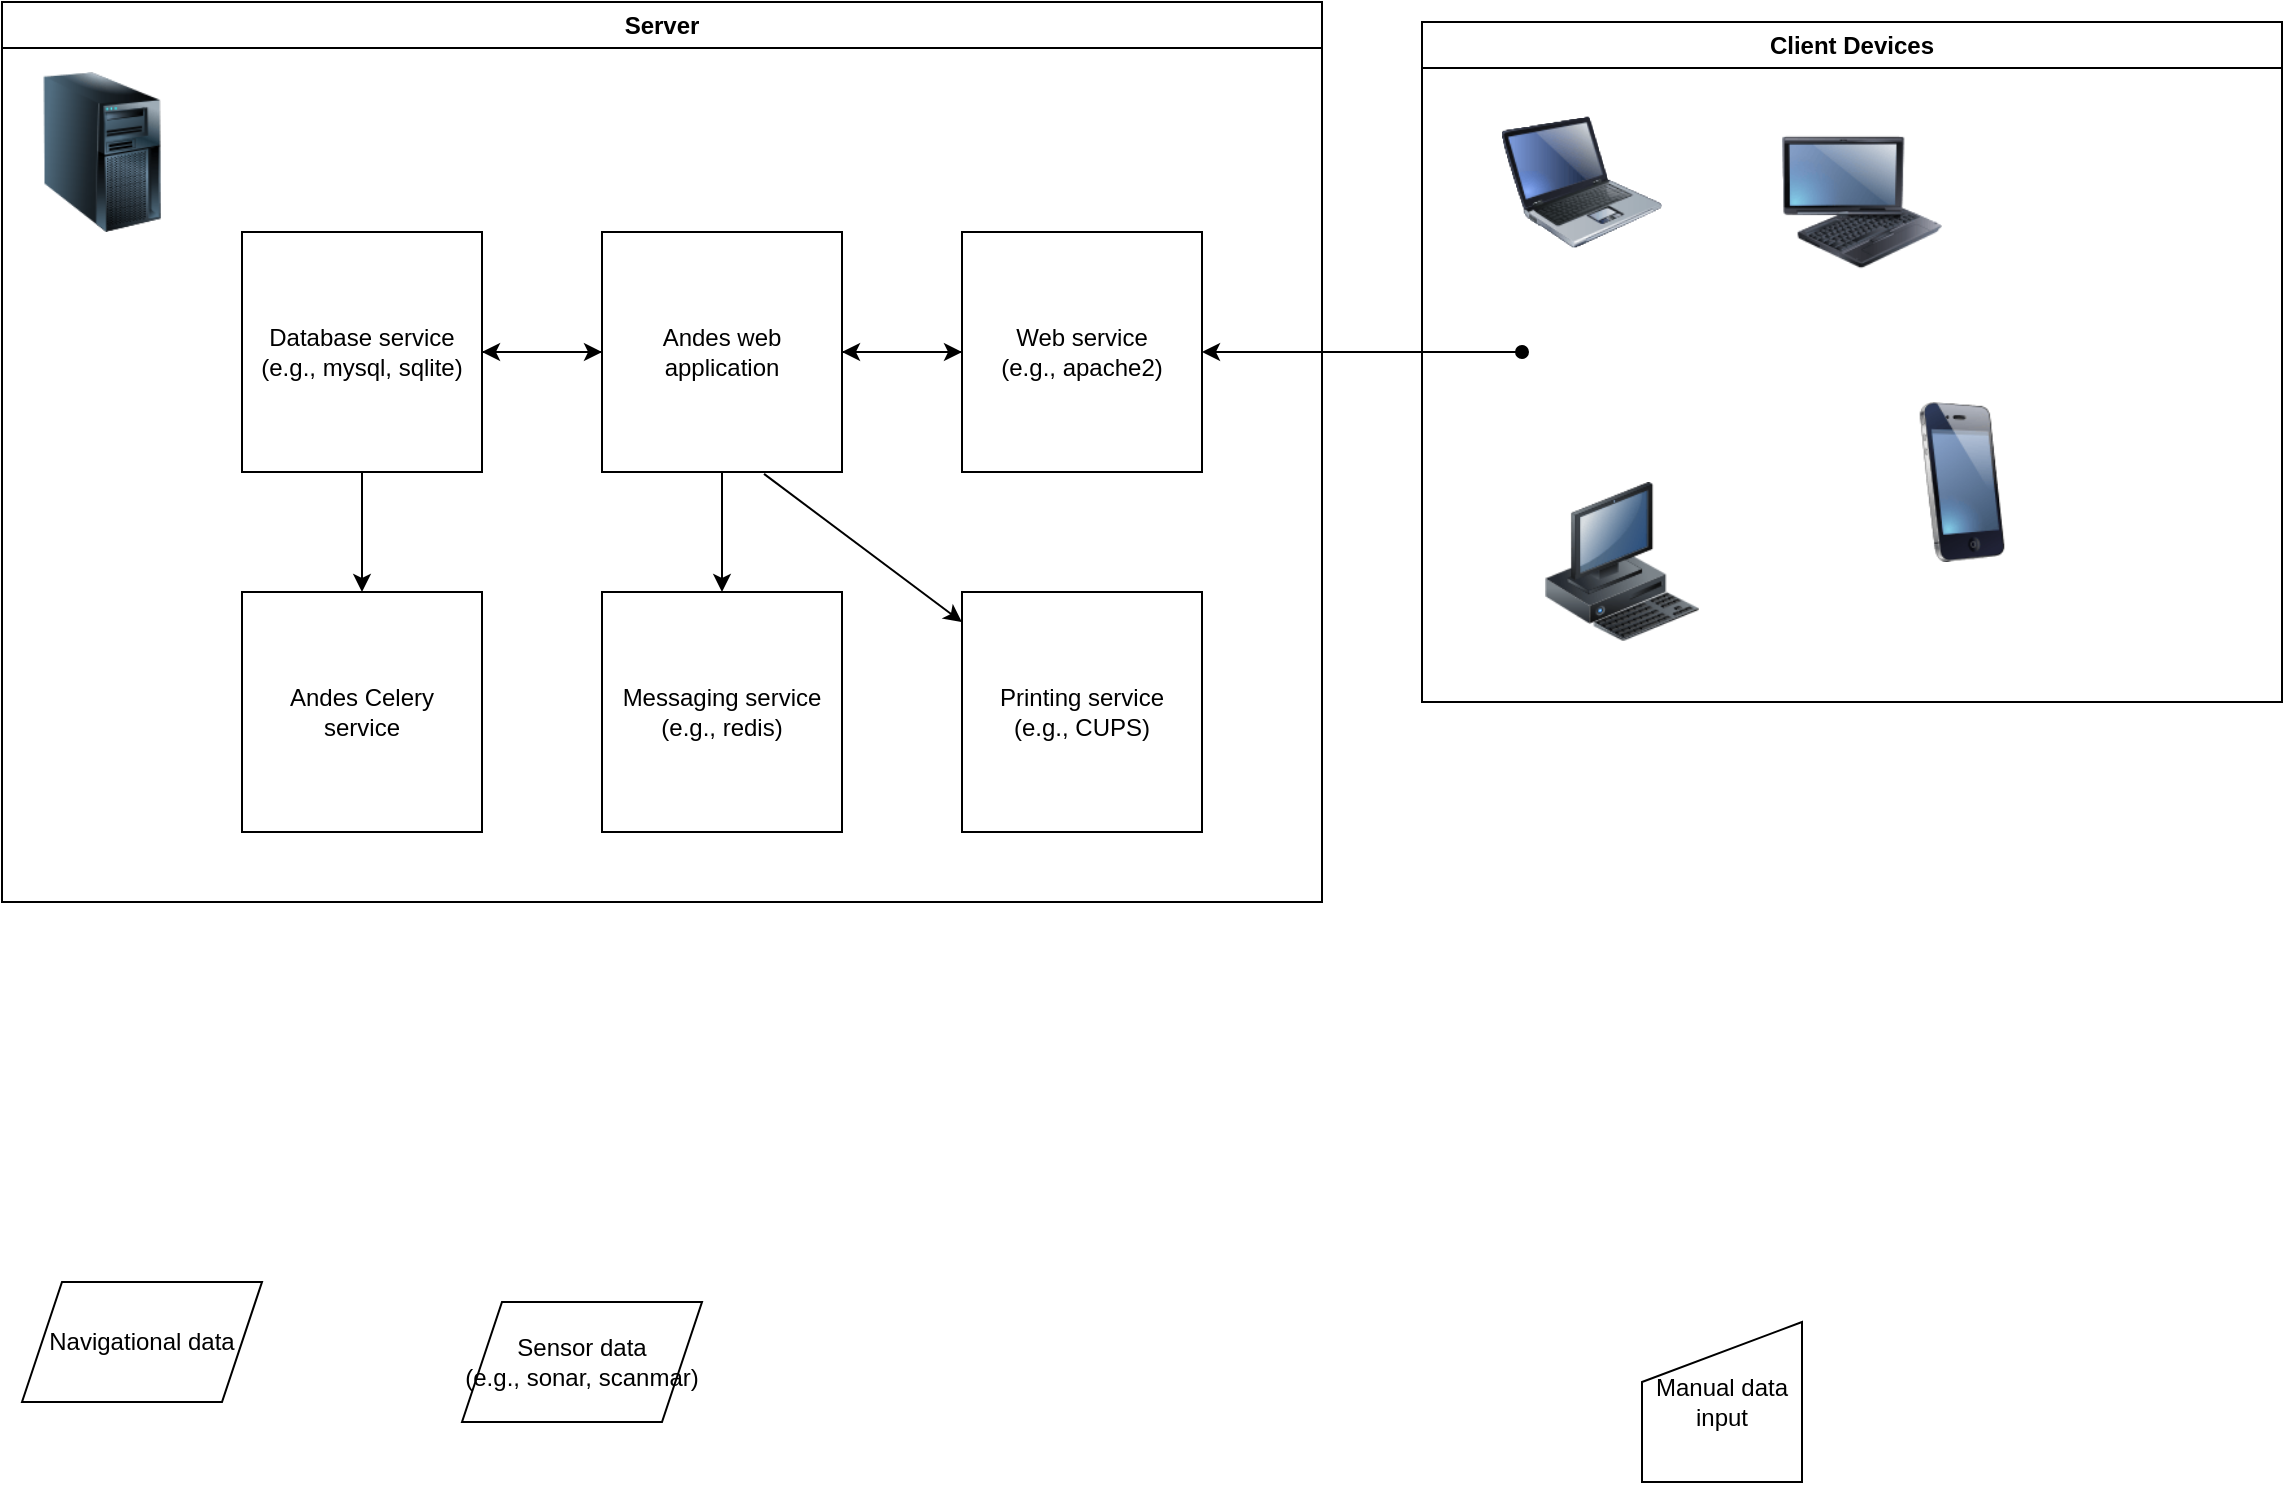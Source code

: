 <mxfile version="21.3.7" type="github">
  <diagram id="R2lEEEUBdFMjLlhIrx00" name="Page-1">
    <mxGraphModel dx="1194" dy="766" grid="1" gridSize="10" guides="1" tooltips="1" connect="1" arrows="1" fold="1" page="1" pageScale="1" pageWidth="1100" pageHeight="850" math="0" shadow="0" extFonts="Permanent Marker^https://fonts.googleapis.com/css?family=Permanent+Marker">
      <root>
        <mxCell id="0" />
        <mxCell id="1" parent="0" />
        <mxCell id="8GuR-a8V1e1RuhHZd9S7-1" value="Server" style="swimlane;whiteSpace=wrap;html=1;" vertex="1" parent="1">
          <mxGeometry x="30" y="10" width="660" height="450" as="geometry" />
        </mxCell>
        <mxCell id="8GuR-a8V1e1RuhHZd9S7-34" value="" style="rounded=0;orthogonalLoop=1;jettySize=auto;html=1;" edge="1" parent="8GuR-a8V1e1RuhHZd9S7-1" source="8GuR-a8V1e1RuhHZd9S7-2" target="8GuR-a8V1e1RuhHZd9S7-3">
          <mxGeometry relative="1" as="geometry" />
        </mxCell>
        <mxCell id="8GuR-a8V1e1RuhHZd9S7-38" value="" style="rounded=0;orthogonalLoop=1;jettySize=auto;html=1;" edge="1" parent="8GuR-a8V1e1RuhHZd9S7-1" source="8GuR-a8V1e1RuhHZd9S7-2" target="8GuR-a8V1e1RuhHZd9S7-5">
          <mxGeometry relative="1" as="geometry" />
        </mxCell>
        <mxCell id="8GuR-a8V1e1RuhHZd9S7-2" value="Database service&lt;br&gt;(e.g., mysql, sqlite)" style="whiteSpace=wrap;html=1;aspect=fixed;" vertex="1" parent="8GuR-a8V1e1RuhHZd9S7-1">
          <mxGeometry x="120" y="115" width="120" height="120" as="geometry" />
        </mxCell>
        <mxCell id="8GuR-a8V1e1RuhHZd9S7-35" value="" style="rounded=0;orthogonalLoop=1;jettySize=auto;html=1;" edge="1" parent="8GuR-a8V1e1RuhHZd9S7-1" source="8GuR-a8V1e1RuhHZd9S7-3" target="8GuR-a8V1e1RuhHZd9S7-6">
          <mxGeometry relative="1" as="geometry" />
        </mxCell>
        <mxCell id="8GuR-a8V1e1RuhHZd9S7-36" value="" style="rounded=0;orthogonalLoop=1;jettySize=auto;html=1;" edge="1" parent="8GuR-a8V1e1RuhHZd9S7-1" source="8GuR-a8V1e1RuhHZd9S7-3" target="8GuR-a8V1e1RuhHZd9S7-4">
          <mxGeometry relative="1" as="geometry" />
        </mxCell>
        <mxCell id="8GuR-a8V1e1RuhHZd9S7-39" value="" style="rounded=0;orthogonalLoop=1;jettySize=auto;html=1;" edge="1" parent="8GuR-a8V1e1RuhHZd9S7-1" source="8GuR-a8V1e1RuhHZd9S7-3" target="8GuR-a8V1e1RuhHZd9S7-2">
          <mxGeometry relative="1" as="geometry" />
        </mxCell>
        <mxCell id="8GuR-a8V1e1RuhHZd9S7-3" value="Andes web application" style="whiteSpace=wrap;html=1;aspect=fixed;" vertex="1" parent="8GuR-a8V1e1RuhHZd9S7-1">
          <mxGeometry x="300" y="115" width="120" height="120" as="geometry" />
        </mxCell>
        <mxCell id="8GuR-a8V1e1RuhHZd9S7-40" value="" style="rounded=0;orthogonalLoop=1;jettySize=auto;html=1;" edge="1" parent="8GuR-a8V1e1RuhHZd9S7-1" source="8GuR-a8V1e1RuhHZd9S7-4" target="8GuR-a8V1e1RuhHZd9S7-3">
          <mxGeometry relative="1" as="geometry" />
        </mxCell>
        <mxCell id="8GuR-a8V1e1RuhHZd9S7-41" style="rounded=0;orthogonalLoop=1;jettySize=auto;html=1;endArrow=oval;endFill=1;startArrow=classic;startFill=1;" edge="1" parent="8GuR-a8V1e1RuhHZd9S7-1" source="8GuR-a8V1e1RuhHZd9S7-4">
          <mxGeometry relative="1" as="geometry">
            <mxPoint x="760" y="175" as="targetPoint" />
          </mxGeometry>
        </mxCell>
        <mxCell id="8GuR-a8V1e1RuhHZd9S7-4" value="Web service&lt;br&gt;(e.g., apache2)" style="whiteSpace=wrap;html=1;aspect=fixed;" vertex="1" parent="8GuR-a8V1e1RuhHZd9S7-1">
          <mxGeometry x="480" y="115" width="120" height="120" as="geometry" />
        </mxCell>
        <mxCell id="8GuR-a8V1e1RuhHZd9S7-5" value="Andes Celery&lt;br&gt;service" style="whiteSpace=wrap;html=1;aspect=fixed;" vertex="1" parent="8GuR-a8V1e1RuhHZd9S7-1">
          <mxGeometry x="120" y="295" width="120" height="120" as="geometry" />
        </mxCell>
        <mxCell id="8GuR-a8V1e1RuhHZd9S7-6" value="Messaging service&lt;br&gt;(e.g., redis)" style="whiteSpace=wrap;html=1;aspect=fixed;" vertex="1" parent="8GuR-a8V1e1RuhHZd9S7-1">
          <mxGeometry x="300" y="295" width="120" height="120" as="geometry" />
        </mxCell>
        <mxCell id="8GuR-a8V1e1RuhHZd9S7-7" value="Printing service&lt;br&gt;(e.g., CUPS)" style="whiteSpace=wrap;html=1;aspect=fixed;" vertex="1" parent="8GuR-a8V1e1RuhHZd9S7-1">
          <mxGeometry x="480" y="295" width="120" height="120" as="geometry" />
        </mxCell>
        <mxCell id="8GuR-a8V1e1RuhHZd9S7-29" value="" style="image;html=1;image=img/lib/clip_art/computers/Server_Tower_128x128.png" vertex="1" parent="8GuR-a8V1e1RuhHZd9S7-1">
          <mxGeometry x="10" y="35" width="80" height="80" as="geometry" />
        </mxCell>
        <mxCell id="8GuR-a8V1e1RuhHZd9S7-37" value="" style="rounded=0;orthogonalLoop=1;jettySize=auto;html=1;exitX=0.675;exitY=1.008;exitDx=0;exitDy=0;exitPerimeter=0;" edge="1" parent="8GuR-a8V1e1RuhHZd9S7-1" source="8GuR-a8V1e1RuhHZd9S7-3" target="8GuR-a8V1e1RuhHZd9S7-7">
          <mxGeometry relative="1" as="geometry">
            <mxPoint x="370" y="245" as="sourcePoint" />
            <mxPoint x="370" y="305" as="targetPoint" />
          </mxGeometry>
        </mxCell>
        <mxCell id="8GuR-a8V1e1RuhHZd9S7-8" value="Manual data input" style="shape=manualInput;whiteSpace=wrap;html=1;" vertex="1" parent="1">
          <mxGeometry x="850" y="670" width="80" height="80" as="geometry" />
        </mxCell>
        <mxCell id="8GuR-a8V1e1RuhHZd9S7-9" value="Sensor data&lt;br&gt;(e.g., sonar, scanmar)" style="shape=parallelogram;perimeter=parallelogramPerimeter;whiteSpace=wrap;html=1;fixedSize=1;" vertex="1" parent="1">
          <mxGeometry x="260" y="660" width="120" height="60" as="geometry" />
        </mxCell>
        <mxCell id="8GuR-a8V1e1RuhHZd9S7-10" value="Navigational data" style="shape=parallelogram;perimeter=parallelogramPerimeter;whiteSpace=wrap;html=1;fixedSize=1;" vertex="1" parent="1">
          <mxGeometry x="40" y="650" width="120" height="60" as="geometry" />
        </mxCell>
        <mxCell id="8GuR-a8V1e1RuhHZd9S7-11" value="Client Devices" style="swimlane;whiteSpace=wrap;html=1;" vertex="1" parent="1">
          <mxGeometry x="740" y="20" width="430" height="340" as="geometry" />
        </mxCell>
        <mxCell id="8GuR-a8V1e1RuhHZd9S7-19" value="" style="image;html=1;image=img/lib/clip_art/computers/Laptop_128x128.png" vertex="1" parent="8GuR-a8V1e1RuhHZd9S7-11">
          <mxGeometry x="40" y="40" width="80" height="80" as="geometry" />
        </mxCell>
        <mxCell id="8GuR-a8V1e1RuhHZd9S7-21" value="" style="image;html=1;image=img/lib/clip_art/computers/Fujitsu_Tablet_128x128.png" vertex="1" parent="8GuR-a8V1e1RuhHZd9S7-11">
          <mxGeometry x="180" y="50" width="80" height="80" as="geometry" />
        </mxCell>
        <mxCell id="8GuR-a8V1e1RuhHZd9S7-27" value="" style="image;html=1;image=img/lib/clip_art/telecommunication/iPhone_128x128.png" vertex="1" parent="8GuR-a8V1e1RuhHZd9S7-11">
          <mxGeometry x="230" y="190" width="80" height="80" as="geometry" />
        </mxCell>
        <mxCell id="8GuR-a8V1e1RuhHZd9S7-30" value="" style="image;html=1;image=img/lib/clip_art/computers/Workstation_128x128.png" vertex="1" parent="8GuR-a8V1e1RuhHZd9S7-11">
          <mxGeometry x="60" y="230" width="80" height="80" as="geometry" />
        </mxCell>
        <mxCell id="8GuR-a8V1e1RuhHZd9S7-31" value="" style="image;html=1;image=img/lib/clip_art/computers/Laptop_128x128.png" vertex="1" parent="8GuR-a8V1e1RuhHZd9S7-11">
          <mxGeometry x="40" y="40" width="80" height="80" as="geometry" />
        </mxCell>
        <mxCell id="8GuR-a8V1e1RuhHZd9S7-32" value="" style="image;html=1;image=img/lib/clip_art/computers/Laptop_128x128.png" vertex="1" parent="8GuR-a8V1e1RuhHZd9S7-11">
          <mxGeometry x="40" y="40" width="80" height="80" as="geometry" />
        </mxCell>
        <mxCell id="8GuR-a8V1e1RuhHZd9S7-33" value="" style="image;html=1;image=img/lib/clip_art/computers/Laptop_128x128.png" vertex="1" parent="8GuR-a8V1e1RuhHZd9S7-11">
          <mxGeometry x="40" y="40" width="80" height="80" as="geometry" />
        </mxCell>
      </root>
    </mxGraphModel>
  </diagram>
</mxfile>
